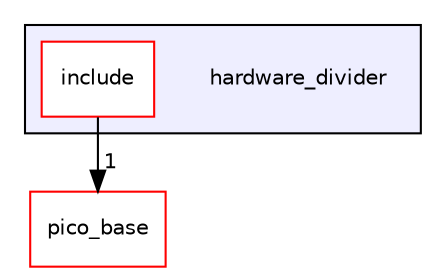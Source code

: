 digraph "hardware_divider" {
  compound=true
  node [ fontsize="10", fontname="Helvetica"];
  edge [ labelfontsize="10", labelfontname="Helvetica"];
  subgraph clusterdir_9060f22c16ad0d03432df0abd8acf357 {
    graph [ bgcolor="#eeeeff", pencolor="black", label="" URL="dir_9060f22c16ad0d03432df0abd8acf357.html"];
    dir_9060f22c16ad0d03432df0abd8acf357 [shape=plaintext label="hardware_divider"];
    dir_432dcbc4fa183be334bfe62b9ee4b337 [shape=box label="include" color="red" fillcolor="white" style="filled" URL="dir_432dcbc4fa183be334bfe62b9ee4b337.html"];
  }
  dir_ee4ba4c32933fd9d1c9bce216e67756d [shape=box label="pico_base" fillcolor="white" style="filled" color="red" URL="dir_ee4ba4c32933fd9d1c9bce216e67756d.html"];
  dir_432dcbc4fa183be334bfe62b9ee4b337->dir_ee4ba4c32933fd9d1c9bce216e67756d [headlabel="1", labeldistance=1.5 headhref="dir_000024_000007.html"];
}
